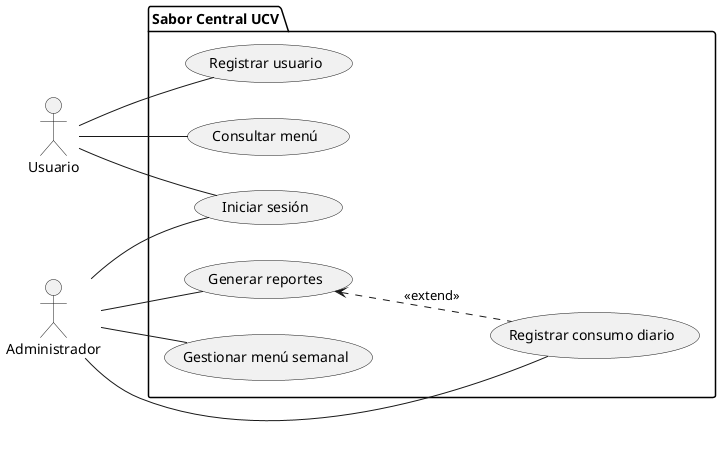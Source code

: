 @startuml casosDeUso
left to right direction

' Definición de actores
actor Usuario
actor Administrador

' Contenedor principal para los casos de uso del sistema
package "Sabor Central UCV" {
    (Iniciar sesión)
    (Consultar menú)
    (Registrar usuario)
    (Gestionar menú semanal)
    (Registrar consumo diario)
    (Generar reportes)      
}

' Relaciones entre actores y casos de uso
Usuario -- (Iniciar sesión)
Usuario -- (Consultar menú)
Usuario -- (Registrar usuario)

Administrador -- (Iniciar sesión)
Administrador -- (Gestionar menú semanal)
Administrador -- (Registrar consumo diario)
Administrador -- (Generar reportes)

' Relaciones extend/include
(Generar reportes) <.. (Registrar consumo diario) : <<extend>>
@enduml